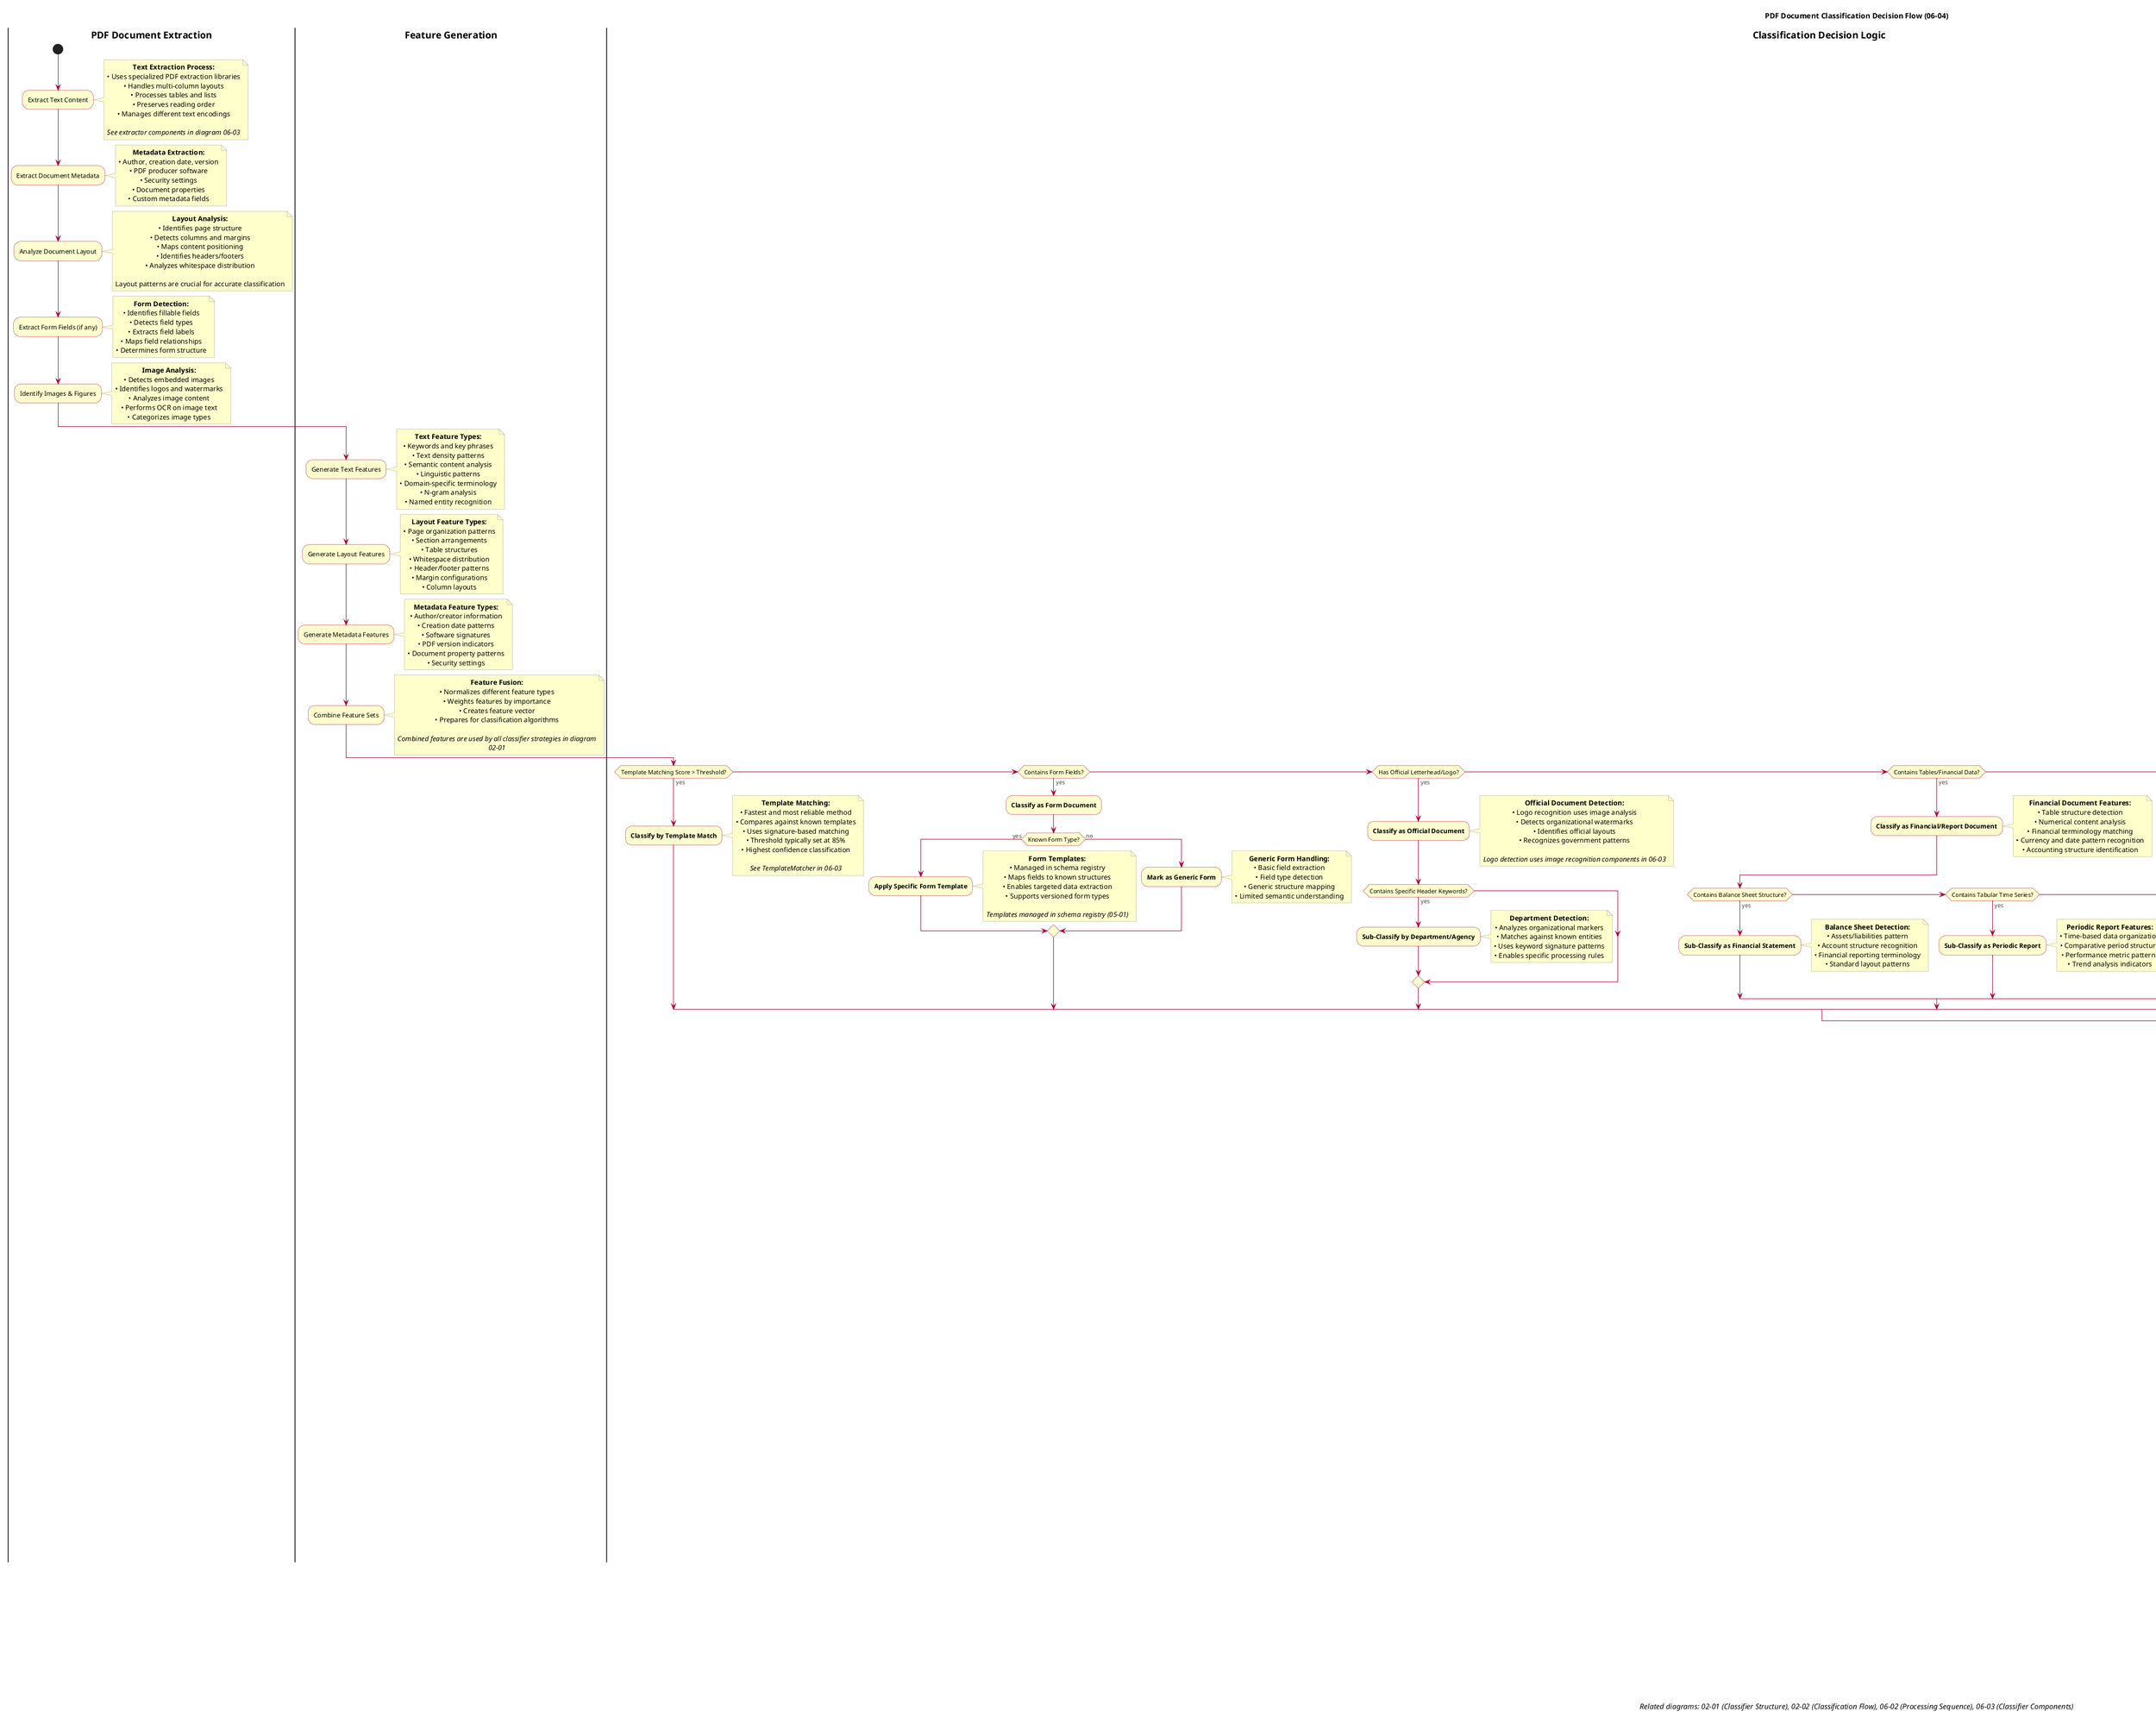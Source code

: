 ' Configure PlantUML server
!define PLANTUML_SERVER_URL https://www.plantuml.com/plantuml

@startuml PDF_Classification_Decision
!include <archimate/Archimate>

' Enhanced styling for better readability
skinparam backgroundColor white
skinparam ActivityBackgroundColor #FEFECE
skinparam ActivityBorderColor #A80036
skinparam ActivityDiamondBackgroundColor #FEFECE
skinparam ActivityDiamondBorderColor #A80036
skinparam ArrowColor #A80036
skinparam NoteBackgroundColor #FFFFCC
skinparam NoteBorderColor #999999
skinparam PartitionBackgroundColor #FAFAFA
skinparam PartitionBorderColor #999999
skinparam ArrowFontSize 11
skinparam ArrowFontColor #444444

' Title with improved diagram cross-reference
title <b>PDF Document Classification Decision Flow (06-04)</b>
caption <i>Related diagrams: 02-01 (Classifier Structure), 02-02 (Classification Flow), 06-02 (Processing Sequence), 06-03 (Classifier Components)</i>

|<b>PDF Document Extraction</b>|
start
:Extract Text Content;
note right
  <b>Text Extraction Process:</b>
  • Uses specialized PDF extraction libraries
  • Handles multi-column layouts
  • Processes tables and lists
  • Preserves reading order
  • Manages different text encodings
  
  <i>See extractor components in diagram 06-03</i>
end note

:Extract Document Metadata;
note right
  <b>Metadata Extraction:</b>
  • Author, creation date, version
  • PDF producer software
  • Security settings
  • Document properties
  • Custom metadata fields
end note

:Analyze Document Layout;
note right
  <b>Layout Analysis:</b>
  • Identifies page structure
  • Detects columns and margins
  • Maps content positioning
  • Identifies headers/footers
  • Analyzes whitespace distribution
  
  Layout patterns are crucial for accurate classification
end note

:Extract Form Fields (if any);
note right
  <b>Form Detection:</b>
  • Identifies fillable fields
  • Detects field types
  • Extracts field labels
  • Maps field relationships
  • Determines form structure
end note

:Identify Images & Figures;
note right
  <b>Image Analysis:</b>
  • Detects embedded images
  • Identifies logos and watermarks
  • Analyzes image content
  • Performs OCR on image text
  • Categorizes image types
end note

|<b>Feature Generation</b>|
:Generate Text Features;
note right
  <b>Text Feature Types:</b>
  • Keywords and key phrases
  • Text density patterns
  • Semantic content analysis
  • Linguistic patterns
  • Domain-specific terminology
  • N-gram analysis
  • Named entity recognition
end note

:Generate Layout Features;
note right
  <b>Layout Feature Types:</b>
  • Page organization patterns
  • Section arrangements
  • Table structures
  • Whitespace distribution
  • Header/footer patterns
  • Margin configurations
  • Column layouts
end note

:Generate Metadata Features;
note right
  <b>Metadata Feature Types:</b>
  • Author/creator information
  • Creation date patterns
  • Software signatures
  • PDF version indicators
  • Document property patterns
  • Security settings
end note

:Combine Feature Sets;
note right
  <b>Feature Fusion:</b>
  • Normalizes different feature types
  • Weights features by importance
  • Creates feature vector
  • Prepares for classification algorithms
  
  <i>Combined features are used by all classifier strategies in diagram 02-01</i>
end note

|<b>Classification Decision Logic</b>|
if (Template Matching Score > Threshold?) then (yes)
  :<b>Classify by Template Match</b>;
  note right
    <b>Template Matching:</b>
    • Fastest and most reliable method
    • Compares against known templates
    • Uses signature-based matching
    • Threshold typically set at 85%
    • Highest confidence classification
    
    <i>See TemplateMatcher in 06-03</i>
  end note
elseif (Contains Form Fields?) then (yes)
  :<b>Classify as Form Document</b>;
  if (Known Form Type?) then (yes)
    :<b>Apply Specific Form Template</b>;
    note right
      <b>Form Templates:</b>
      • Managed in schema registry
      • Maps fields to known structures
      • Enables targeted data extraction
      • Supports versioned form types
      
      <i>Templates managed in schema registry (05-01)</i>
    end note
  else (no)
    :<b>Mark as Generic Form</b>;
    note right
      <b>Generic Form Handling:</b>
      • Basic field extraction
      • Field type detection
      • Generic structure mapping
      • Limited semantic understanding
    end note
  endif
elseif (Has Official Letterhead/Logo?) then (yes)
  :<b>Classify as Official Document</b>;
  note right
    <b>Official Document Detection:</b>
    • Logo recognition uses image analysis
    • Detects organizational watermarks
    • Identifies official layouts
    • Recognizes government patterns
    
    <i>Logo detection uses image recognition components in 06-03</i>
  end note
  if (Contains Specific Header Keywords?) then (yes)
    :<b>Sub-Classify by Department/Agency</b>;
    note right
      <b>Department Detection:</b>
      • Analyzes organizational markers
      • Matches against known entities
      • Uses keyword signature patterns
      • Enables specific processing rules
    end note
  endif
elseif (Contains Tables/Financial Data?) then (yes)
  :<b>Classify as Financial/Report Document</b>;
  note right
    <b>Financial Document Features:</b>
    • Table structure detection
    • Numerical content analysis
    • Financial terminology matching
    • Currency and date pattern recognition
    • Accounting structure identification
  end note
  if (Contains Balance Sheet Structure?) then (yes)
    :<b>Sub-Classify as Financial Statement</b>;
    note right
      <b>Balance Sheet Detection:</b>
      • Assets/liabilities pattern
      • Account structure recognition
      • Financial reporting terminology
      • Standard layout patterns
    end note
  elseif (Contains Tabular Time Series?) then (yes)
    :<b>Sub-Classify as Periodic Report</b>;
    note right
      <b>Periodic Report Features:</b>
      • Time-based data organization
      • Comparative period structure
      • Performance metric patterns
      • Trend analysis indicators
    end note
  endif
elseif (ML Classifier Confidence > 85%?) then (yes)
  :<b>Apply ML Classification</b>;
  note right
    <b>Machine Learning Classification:</b>
    • Uses trained document models
    • Selects most confident prediction
    • Supports multiple ML algorithms
    • Adaptable to new document types
    • Confidence threshold configurable
    
    <i>ML models are selected based on document features, see 02-01</i>
  end note
else (no)
  if (Keyword Match Score > Threshold?) then (yes)
    :<b>Apply Keyword-Based Classification</b>;
    note right
      <b>Keyword Classification:</b>
      • Uses domain-specific keyword sets
      • Analyzes term frequency
      • Considers term positioning
      • Evaluates contextual relevance
      • Lower confidence but flexible
    end note
  else (no)
    :<b>Mark as Unclassified/Needs Review</b>;
    note right
      <b>Manual Classification Process:</b>
      • Document sent to review queue
      • Flagged for expert evaluation
      • Metadata marked for training
      • Review feedback captured
      • Used to improve future classification
    end note
  endif
endif

|<b>Result Processing</b>|
:<b>Combine Classification Results</b>;
note right
  <b>Ensemble Classification:</b>
  • Weighted voting algorithm
  • Higher weights for more reliable methods
  • Confidence score aggregation
  • Conflict resolution rules
  • Classification consensus approach
  
  <i>Ensemble techniques detailed in EnsembleManager (02-01)</i>
end note

:<b>Calculate Confidence Scores</b>;
note right
  <b>Confidence Calculation:</b>
  • Probability-based scoring
  • Classification agreement metrics
  • Feature strength evaluation
  • Uncertainty quantification
  • Threshold-based decision making
end note

:<b>Select Best Classification</b>;
note right
  <b>Classification Selection:</b>
  • Highest confidence prioritization
  • Classification hierarchy rules
  • Tie-breaking mechanisms
  • Multi-label consideration
  • Special case handling
end note

:<b>Validate Against Schema Registry</b>;
note right
  <b>Schema Validation:</b>
  • Matches document against schema
  • Verifies required fields present
  • Checks structural conformance
  • Validates data types and formats
  • Reports validation issues
  
  <i>Schema validation process detailed in diagram 05-02</i>
end note

|<b>Output Generation</b>|
:<b>Generate Classification Report</b>;
note right
  <b>Classification Report:</b>
  • Document type determination
  • Confidence metrics
  • Feature importance analysis
  • Alternative classifications
  • Validation results summary
end note

:<b>Tag Document with Classification</b>;
note right
  <b>Document Tagging:</b>
  • Adds metadata classifications
  • Records classification source
  • Timestamps classification
  • Includes confidence scores
  • Enables downstream filtering
end note

:<b>Extract Structured Data Based on Type</b>;
note right
  <b>Structured Extraction:</b>
  • Type-specific data mapping
  • Field identification and extraction
  • Normalized data output
  • Schema-compliant formatting
  • Data quality validation
  
  <i>Extraction patterns are dynamically selected based on document classification</i>
end note
stop

legend right
  <b>Classification Strategy Priority Hierarchy:</b>
  1. <b>Template Matching</b> - Highest precision, fastest
  2. <b>Form Structure</b> - Reliable for form documents
  3. <b>Document Layout/Official Markers</b> - Good for institutional docs
  4. <b>Content-based Analysis</b> - Tables, Financial patterns
  5. <b>ML Classification</b> - Adaptive but needs confidence
  6. <b>Keyword Analysis</b> - Simple but less precise
  7. <b>Manual Review</b> - Human fallback for uncertain cases
  
  <i>For component implementation details, see diagram 06-03</i>
  <i>For processing sequence details, see diagram 06-02</i>
  <i>For classifier architecture, see diagrams 02-01 and 02-02</i>
endlegend

@enduml